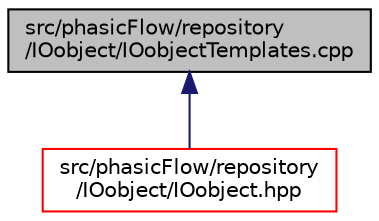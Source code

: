 digraph "src/phasicFlow/repository/IOobject/IOobjectTemplates.cpp"
{
 // LATEX_PDF_SIZE
  edge [fontname="Helvetica",fontsize="10",labelfontname="Helvetica",labelfontsize="10"];
  node [fontname="Helvetica",fontsize="10",shape=record];
  Node1 [label="src/phasicFlow/repository\l/IOobject/IOobjectTemplates.cpp",height=0.2,width=0.4,color="black", fillcolor="grey75", style="filled", fontcolor="black",tooltip=" "];
  Node1 -> Node2 [dir="back",color="midnightblue",fontsize="10",style="solid",fontname="Helvetica"];
  Node2 [label="src/phasicFlow/repository\l/IOobject/IOobject.hpp",height=0.2,width=0.4,color="red", fillcolor="white", style="filled",URL="$IOobject_8hpp.html",tooltip=" "];
}
